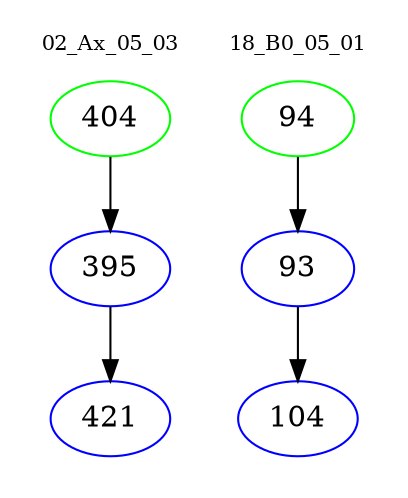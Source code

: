 digraph{
subgraph cluster_0 {
color = white
label = "02_Ax_05_03";
fontsize=10;
T0_404 [label="404", color="green"]
T0_404 -> T0_395 [color="black"]
T0_395 [label="395", color="blue"]
T0_395 -> T0_421 [color="black"]
T0_421 [label="421", color="blue"]
}
subgraph cluster_1 {
color = white
label = "18_B0_05_01";
fontsize=10;
T1_94 [label="94", color="green"]
T1_94 -> T1_93 [color="black"]
T1_93 [label="93", color="blue"]
T1_93 -> T1_104 [color="black"]
T1_104 [label="104", color="blue"]
}
}
